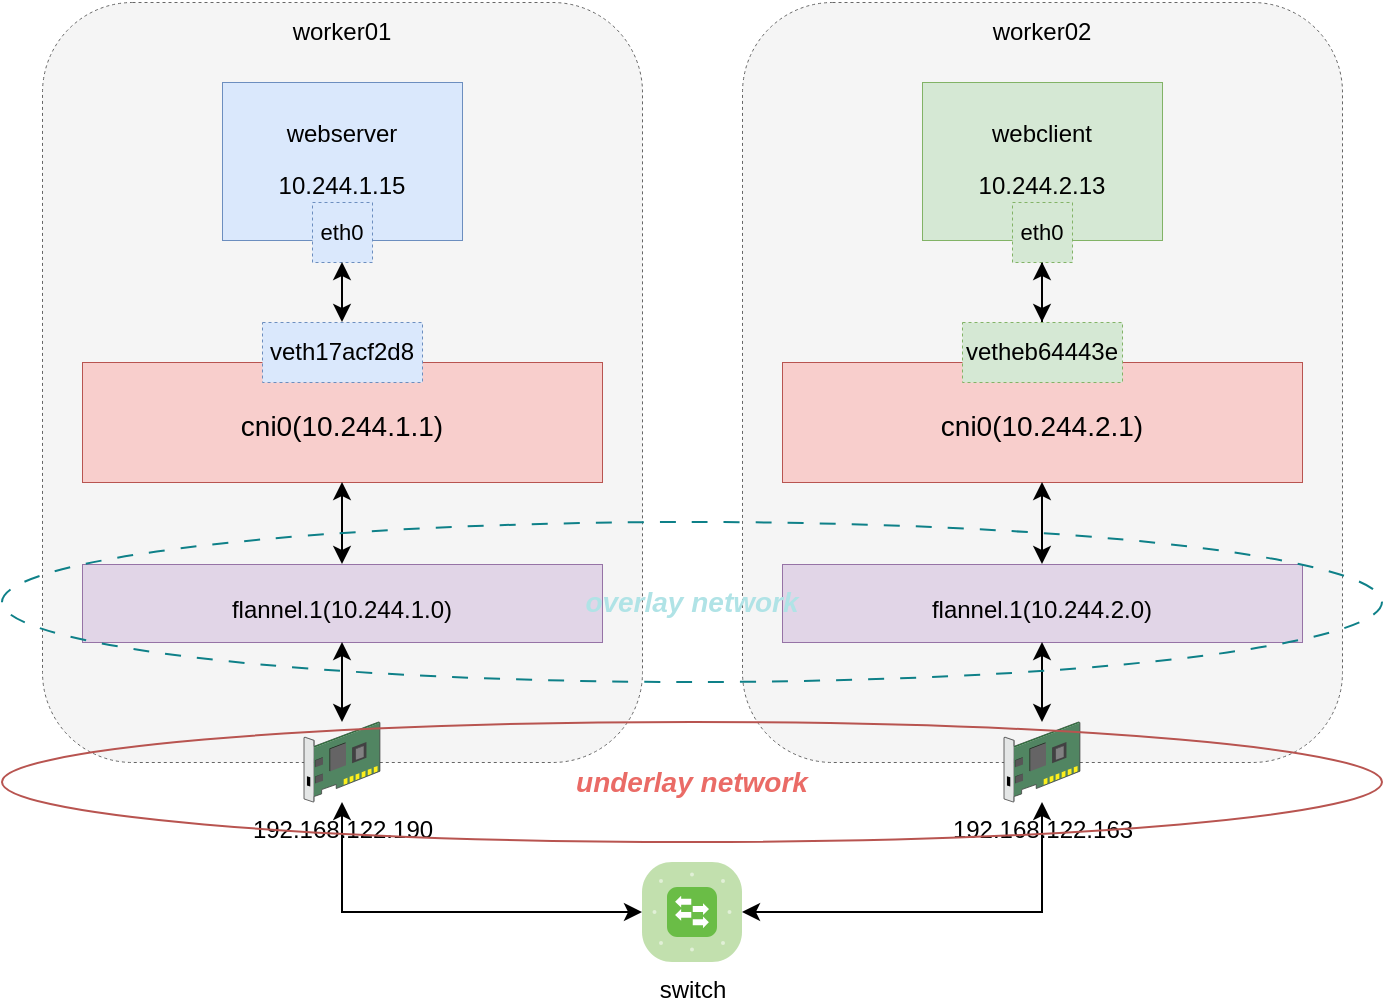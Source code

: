 <mxfile version="21.2.7" type="github">
  <diagram name="Page-1" id="e3a06f82-3646-2815-327d-82caf3d4e204">
    <mxGraphModel dx="1226" dy="678" grid="1" gridSize="10" guides="1" tooltips="1" connect="1" arrows="1" fold="1" page="1" pageScale="1.5" pageWidth="1169" pageHeight="826" background="none" math="0" shadow="0">
      <root>
        <mxCell id="0" style=";html=1;" />
        <mxCell id="1" style=";html=1;" parent="0" />
        <mxCell id="sc8MJLwOmtzSrlmjD8fI-22" value="" style="rounded=1;whiteSpace=wrap;html=1;strokeWidth=0.5;dashed=1;fillColor=#f5f5f5;fontColor=#333333;strokeColor=#666666;" parent="1" vertex="1">
          <mxGeometry x="90" y="120" width="300" height="380" as="geometry" />
        </mxCell>
        <mxCell id="sc8MJLwOmtzSrlmjD8fI-8" value="&lt;div&gt;webserver&lt;/div&gt;&lt;div&gt;&lt;br&gt;&lt;/div&gt;&lt;div&gt;&lt;br&gt;&lt;/div&gt;" style="rounded=0;whiteSpace=wrap;html=1;strokeWidth=0.5;fillColor=#dae8fc;strokeColor=#6c8ebf;" parent="1" vertex="1">
          <mxGeometry x="180" y="160" width="120" height="79" as="geometry" />
        </mxCell>
        <mxCell id="6a7d8f32e03d9370-61" value="&lt;div&gt;&lt;br&gt;&lt;/div&gt;&lt;div&gt;cni0(10.244.1.1)&lt;/div&gt;" style="whiteSpace=wrap;html=1;fillColor=#f8cecc;fontSize=14;strokeColor=#b85450;verticalAlign=top;strokeWidth=0.5;" parent="1" vertex="1">
          <mxGeometry x="110" y="300" width="260" height="60" as="geometry" />
        </mxCell>
        <mxCell id="sc8MJLwOmtzSrlmjD8fI-23" value="worker01" style="text;html=1;strokeColor=none;fillColor=none;align=center;verticalAlign=middle;whiteSpace=wrap;rounded=0;" parent="1" vertex="1">
          <mxGeometry x="210" y="120" width="60" height="30" as="geometry" />
        </mxCell>
        <mxCell id="sc8MJLwOmtzSrlmjD8fI-26" value="192.168.122.190" style="shadow=0;dashed=0;html=1;labelPosition=center;verticalLabelPosition=bottom;verticalAlign=top;align=center;outlineConnect=0;shape=mxgraph.veeam.3d.network_card;" parent="1" vertex="1">
          <mxGeometry x="221" y="480" width="38" height="40" as="geometry" />
        </mxCell>
        <mxCell id="GQ9nSxZWVriDuMtLlA-Z-3" value="&lt;font style=&quot;font-size: 11px;&quot;&gt;eth0&lt;/font&gt;" style="rounded=0;whiteSpace=wrap;html=1;strokeWidth=0.5;fillColor=#dae8fc;strokeColor=#6c8ebf;dashed=1;" parent="1" vertex="1">
          <mxGeometry x="225" y="220" width="30" height="30" as="geometry" />
        </mxCell>
        <mxCell id="GQ9nSxZWVriDuMtLlA-Z-8" value="veth17acf2d8" style="rounded=0;whiteSpace=wrap;html=1;strokeWidth=0.5;fillColor=#dae8fc;strokeColor=#6c8ebf;dashed=1;" parent="1" vertex="1">
          <mxGeometry x="200" y="280" width="80" height="30" as="geometry" />
        </mxCell>
        <mxCell id="GQ9nSxZWVriDuMtLlA-Z-10" value="" style="endArrow=classic;startArrow=classic;html=1;rounded=0;entryX=0.5;entryY=1;entryDx=0;entryDy=0;exitX=0.5;exitY=0;exitDx=0;exitDy=0;" parent="1" source="GQ9nSxZWVriDuMtLlA-Z-8" target="GQ9nSxZWVriDuMtLlA-Z-3" edge="1">
          <mxGeometry width="50" height="50" relative="1" as="geometry">
            <mxPoint x="-120" y="380" as="sourcePoint" />
            <mxPoint x="-70" y="330" as="targetPoint" />
          </mxGeometry>
        </mxCell>
        <mxCell id="XjlNCTNv254b6shq8vdB-21" value="" style="whiteSpace=wrap;html=1;fillColor=#e1d5e7;fontSize=14;strokeColor=#9673a6;verticalAlign=top;strokeWidth=0.5;" parent="1" vertex="1">
          <mxGeometry x="110" y="401" width="260" height="39" as="geometry" />
        </mxCell>
        <mxCell id="XjlNCTNv254b6shq8vdB-22" value="&lt;div&gt;&lt;br&gt;&lt;/div&gt;&lt;div&gt;flannel.1(10.244.1.0)&lt;/div&gt;" style="text;html=1;strokeColor=none;fillColor=none;align=center;verticalAlign=middle;whiteSpace=wrap;rounded=0;" parent="1" vertex="1">
          <mxGeometry x="210" y="411" width="60" height="10" as="geometry" />
        </mxCell>
        <mxCell id="XjlNCTNv254b6shq8vdB-24" value="" style="rounded=1;whiteSpace=wrap;html=1;strokeWidth=0.5;dashed=1;fillColor=#f5f5f5;fontColor=#333333;strokeColor=#666666;" parent="1" vertex="1">
          <mxGeometry x="440" y="120" width="300" height="380" as="geometry" />
        </mxCell>
        <mxCell id="3mQ0ua4H-xyoDsC4U3Up-4" value="" style="edgeStyle=orthogonalEdgeStyle;rounded=0;orthogonalLoop=1;jettySize=auto;html=1;" edge="1" parent="1" source="XjlNCTNv254b6shq8vdB-26" target="3mQ0ua4H-xyoDsC4U3Up-3">
          <mxGeometry relative="1" as="geometry" />
        </mxCell>
        <mxCell id="XjlNCTNv254b6shq8vdB-26" value="&lt;div&gt;&lt;br&gt;&lt;/div&gt;&lt;div&gt;cni0(10.244.2.1)&lt;/div&gt;" style="whiteSpace=wrap;html=1;fillColor=#f8cecc;fontSize=14;strokeColor=#b85450;verticalAlign=top;strokeWidth=0.5;" parent="1" vertex="1">
          <mxGeometry x="460" y="300" width="260" height="60" as="geometry" />
        </mxCell>
        <mxCell id="XjlNCTNv254b6shq8vdB-27" value="worker02" style="text;html=1;strokeColor=none;fillColor=none;align=center;verticalAlign=middle;whiteSpace=wrap;rounded=0;" parent="1" vertex="1">
          <mxGeometry x="560" y="120" width="60" height="30" as="geometry" />
        </mxCell>
        <mxCell id="XjlNCTNv254b6shq8vdB-28" value="192.168.122.163" style="shadow=0;dashed=0;html=1;labelPosition=center;verticalLabelPosition=bottom;verticalAlign=top;align=center;outlineConnect=0;shape=mxgraph.veeam.3d.network_card;" parent="1" vertex="1">
          <mxGeometry x="571" y="480" width="38" height="40" as="geometry" />
        </mxCell>
        <mxCell id="XjlNCTNv254b6shq8vdB-29" value="&lt;div&gt;webclient&lt;/div&gt;&lt;div&gt;&lt;br&gt;&lt;/div&gt;&lt;div&gt;&lt;br&gt;&lt;/div&gt;" style="rounded=0;whiteSpace=wrap;html=1;strokeWidth=0.5;fillColor=#d5e8d4;strokeColor=#82b366;" parent="1" vertex="1">
          <mxGeometry x="530" y="160" width="120" height="79" as="geometry" />
        </mxCell>
        <mxCell id="XjlNCTNv254b6shq8vdB-33" value="&lt;font style=&quot;font-size: 11px;&quot;&gt;eth0&lt;/font&gt;" style="rounded=0;whiteSpace=wrap;html=1;strokeWidth=0.5;fillColor=#d5e8d4;strokeColor=#82b366;dashed=1;" parent="1" vertex="1">
          <mxGeometry x="575" y="220" width="30" height="30" as="geometry" />
        </mxCell>
        <mxCell id="XjlNCTNv254b6shq8vdB-34" value="vetheb64443e" style="rounded=0;whiteSpace=wrap;html=1;strokeWidth=0.5;fillColor=#d5e8d4;strokeColor=#82b366;dashed=1;" parent="1" vertex="1">
          <mxGeometry x="550" y="280" width="80" height="30" as="geometry" />
        </mxCell>
        <mxCell id="XjlNCTNv254b6shq8vdB-35" value="" style="endArrow=classic;startArrow=classic;html=1;rounded=0;entryX=0.5;entryY=1;entryDx=0;entryDy=0;exitX=0.5;exitY=0;exitDx=0;exitDy=0;" parent="1" source="XjlNCTNv254b6shq8vdB-34" target="XjlNCTNv254b6shq8vdB-33" edge="1">
          <mxGeometry width="50" height="50" relative="1" as="geometry">
            <mxPoint x="250" y="370" as="sourcePoint" />
            <mxPoint x="300" y="320" as="targetPoint" />
          </mxGeometry>
        </mxCell>
        <mxCell id="XjlNCTNv254b6shq8vdB-36" value="" style="whiteSpace=wrap;html=1;fillColor=#e1d5e7;fontSize=14;strokeColor=#9673a6;verticalAlign=top;strokeWidth=0.5;" parent="1" vertex="1">
          <mxGeometry x="460" y="401" width="260" height="39" as="geometry" />
        </mxCell>
        <mxCell id="XjlNCTNv254b6shq8vdB-37" value="&lt;div&gt;&lt;br&gt;&lt;/div&gt;&lt;div&gt;flannel.1(10.244.2.0)&lt;/div&gt;" style="text;html=1;strokeColor=none;fillColor=none;align=center;verticalAlign=middle;whiteSpace=wrap;rounded=0;" parent="1" vertex="1">
          <mxGeometry x="560" y="411" width="60" height="10" as="geometry" />
        </mxCell>
        <mxCell id="XjlNCTNv254b6shq8vdB-38" value="" style="endArrow=classic;startArrow=classic;html=1;rounded=0;entryX=0.5;entryY=1;entryDx=0;entryDy=0;exitX=0.5;exitY=0;exitDx=0;exitDy=0;" parent="1" source="XjlNCTNv254b6shq8vdB-21" target="6a7d8f32e03d9370-61" edge="1">
          <mxGeometry width="50" height="50" relative="1" as="geometry">
            <mxPoint x="180" y="300" as="sourcePoint" />
            <mxPoint x="180" y="260" as="targetPoint" />
          </mxGeometry>
        </mxCell>
        <mxCell id="XjlNCTNv254b6shq8vdB-39" value="" style="endArrow=classic;startArrow=classic;html=1;rounded=0;entryX=0.5;entryY=1;entryDx=0;entryDy=0;" parent="1" source="sc8MJLwOmtzSrlmjD8fI-26" target="XjlNCTNv254b6shq8vdB-21" edge="1">
          <mxGeometry width="50" height="50" relative="1" as="geometry">
            <mxPoint x="250" y="411" as="sourcePoint" />
            <mxPoint x="250" y="370" as="targetPoint" />
            <Array as="points">
              <mxPoint x="240" y="460" />
            </Array>
          </mxGeometry>
        </mxCell>
        <mxCell id="XjlNCTNv254b6shq8vdB-40" value="" style="endArrow=classic;startArrow=classic;html=1;rounded=0;entryX=0.5;entryY=1;entryDx=0;entryDy=0;" parent="1" source="XjlNCTNv254b6shq8vdB-28" target="XjlNCTNv254b6shq8vdB-36" edge="1">
          <mxGeometry width="50" height="50" relative="1" as="geometry">
            <mxPoint x="270" y="421" as="sourcePoint" />
            <mxPoint x="270" y="380" as="targetPoint" />
          </mxGeometry>
        </mxCell>
        <mxCell id="XjlNCTNv254b6shq8vdB-41" value="" style="endArrow=classic;startArrow=classic;html=1;rounded=0;entryX=0.5;entryY=1;entryDx=0;entryDy=0;exitX=0.5;exitY=0;exitDx=0;exitDy=0;" parent="1" source="XjlNCTNv254b6shq8vdB-36" target="XjlNCTNv254b6shq8vdB-26" edge="1">
          <mxGeometry width="50" height="50" relative="1" as="geometry">
            <mxPoint x="280" y="431" as="sourcePoint" />
            <mxPoint x="280" y="390" as="targetPoint" />
          </mxGeometry>
        </mxCell>
        <mxCell id="XjlNCTNv254b6shq8vdB-59" value="switch" style="verticalLabelPosition=bottom;sketch=0;html=1;fillColor=#6ABD46;strokeColor=#ffffff;verticalAlign=top;align=center;points=[[0.085,0.085,0],[0.915,0.085,0],[0.915,0.915,0],[0.085,0.915,0],[0.25,0,0],[0.5,0,0],[0.75,0,0],[1,0.25,0],[1,0.5,0],[1,0.75,0],[0.75,1,0],[0.5,1,0],[0.25,1,0],[0,0.75,0],[0,0.5,0],[0,0.25,0]];pointerEvents=1;shape=mxgraph.cisco_safe.compositeIcon;bgIcon=mxgraph.cisco_safe.architecture.generic_appliance;resIcon=mxgraph.cisco_safe.architecture.switch;" parent="1" vertex="1">
          <mxGeometry x="390" y="550" width="50" height="50" as="geometry" />
        </mxCell>
        <mxCell id="XjlNCTNv254b6shq8vdB-61" value="" style="endArrow=classic;startArrow=classic;html=1;rounded=0;exitX=0;exitY=0.5;exitDx=0;exitDy=0;exitPerimeter=0;" parent="1" source="XjlNCTNv254b6shq8vdB-59" edge="1">
          <mxGeometry width="50" height="50" relative="1" as="geometry">
            <mxPoint x="310" y="710" as="sourcePoint" />
            <mxPoint x="240" y="520" as="targetPoint" />
            <Array as="points">
              <mxPoint x="240" y="575" />
            </Array>
          </mxGeometry>
        </mxCell>
        <mxCell id="XjlNCTNv254b6shq8vdB-62" value="" style="endArrow=classic;startArrow=classic;html=1;rounded=0;exitX=1;exitY=0.5;exitDx=0;exitDy=0;exitPerimeter=0;" parent="1" source="XjlNCTNv254b6shq8vdB-59" target="XjlNCTNv254b6shq8vdB-28" edge="1">
          <mxGeometry width="50" height="50" relative="1" as="geometry">
            <mxPoint x="590" y="700" as="sourcePoint" />
            <mxPoint x="640" y="650" as="targetPoint" />
            <Array as="points">
              <mxPoint x="590" y="575" />
            </Array>
          </mxGeometry>
        </mxCell>
        <mxCell id="XjlNCTNv254b6shq8vdB-63" value="&lt;i&gt;&lt;font color=&quot;#ea6b66&quot;&gt;&lt;b&gt;&lt;font style=&quot;font-size: 14px;&quot;&gt;underlay network&lt;/font&gt;&lt;/b&gt;&lt;/font&gt;&lt;/i&gt;" style="ellipse;whiteSpace=wrap;html=1;fillColor=none;strokeColor=#b85450;fillStyle=cross-hatch;gradientColor=#ea6b66;" parent="1" vertex="1">
          <mxGeometry x="70" y="480" width="690" height="60" as="geometry" />
        </mxCell>
        <mxCell id="XjlNCTNv254b6shq8vdB-64" value="&lt;font color=&quot;#b0e3e6&quot;&gt;&lt;i&gt;&lt;b&gt;&lt;font style=&quot;font-size: 14px;&quot;&gt;overlay network&lt;/font&gt;&lt;/b&gt;&lt;/i&gt;&lt;/font&gt;" style="ellipse;whiteSpace=wrap;html=1;fillColor=none;strokeColor=#0e8088;fillStyle=cross-hatch;dashed=1;dashPattern=8 8;" parent="1" vertex="1">
          <mxGeometry x="70" y="380" width="690" height="80" as="geometry" />
        </mxCell>
        <mxCell id="3mQ0ua4H-xyoDsC4U3Up-1" value="10.244.1.15" style="text;html=1;strokeColor=none;fillColor=none;align=center;verticalAlign=middle;whiteSpace=wrap;rounded=0;" vertex="1" parent="1">
          <mxGeometry x="210" y="203" width="60" height="17" as="geometry" />
        </mxCell>
        <mxCell id="3mQ0ua4H-xyoDsC4U3Up-3" value="10.244.2.13" style="text;html=1;strokeColor=none;fillColor=none;align=center;verticalAlign=middle;whiteSpace=wrap;rounded=0;" vertex="1" parent="1">
          <mxGeometry x="560" y="203" width="60" height="17" as="geometry" />
        </mxCell>
      </root>
    </mxGraphModel>
  </diagram>
</mxfile>
